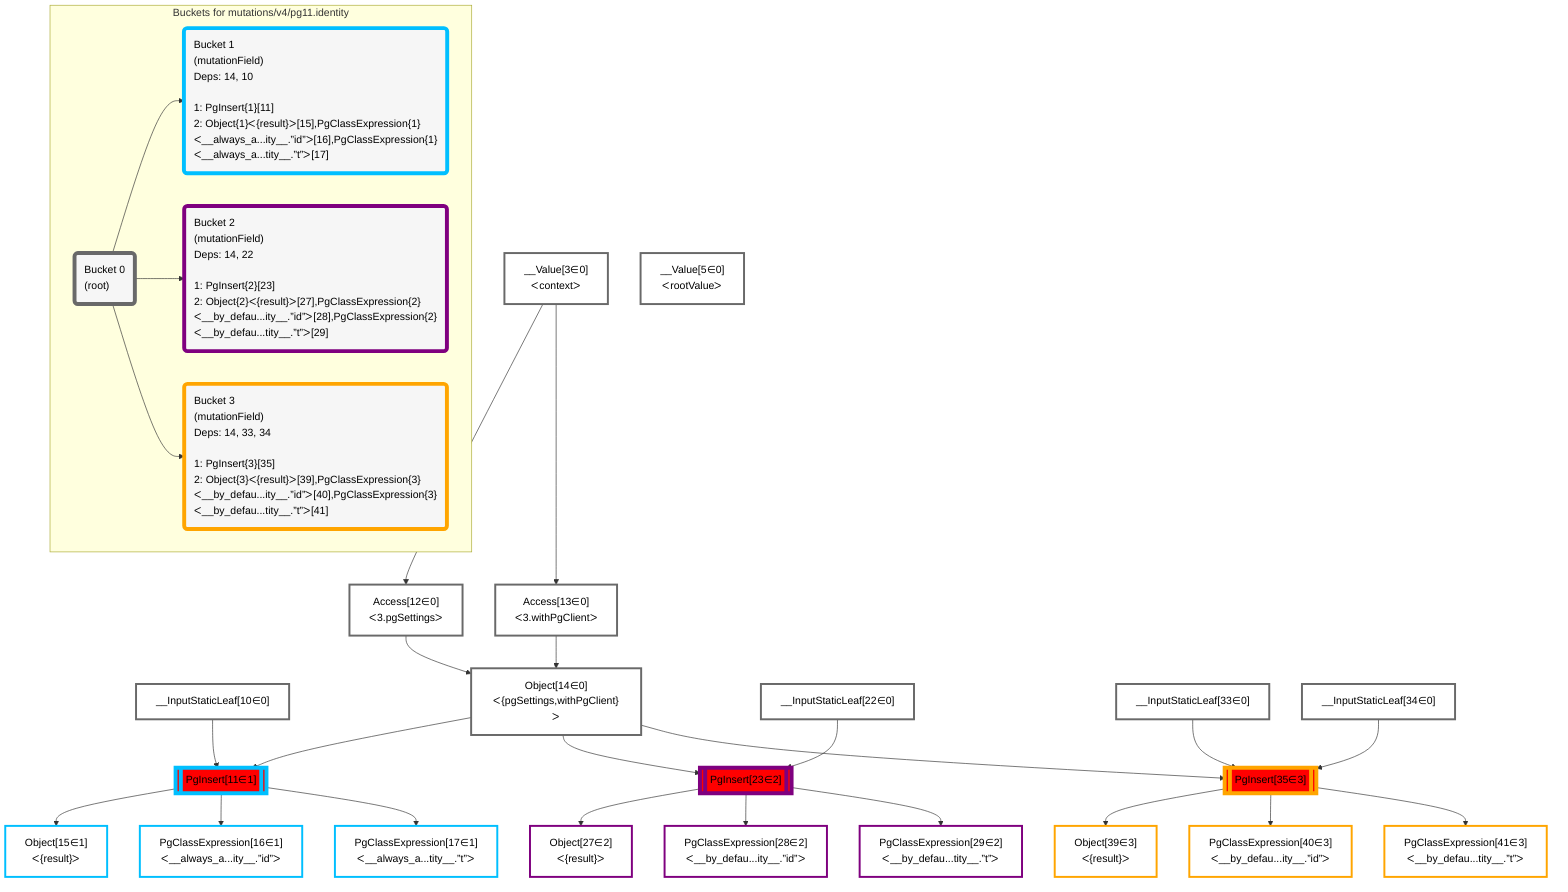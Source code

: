 graph TD
    classDef path fill:#eee,stroke:#000,color:#000
    classDef plan fill:#fff,stroke-width:3px,color:#000
    classDef itemplan fill:#fff,stroke-width:6px,color:#000
    classDef sideeffectplan fill:#f00,stroke-width:6px,color:#000
    classDef bucket fill:#f6f6f6,color:#000,stroke-width:6px,text-align:left


    %% define steps
    __Value3["__Value[3∈0]<br />ᐸcontextᐳ"]:::plan
    __Value5["__Value[5∈0]<br />ᐸrootValueᐳ"]:::plan
    __InputStaticLeaf10["__InputStaticLeaf[10∈0]"]:::plan
    Access12["Access[12∈0]<br />ᐸ3.pgSettingsᐳ"]:::plan
    Access13["Access[13∈0]<br />ᐸ3.withPgClientᐳ"]:::plan
    Object14["Object[14∈0]<br />ᐸ{pgSettings,withPgClient}ᐳ"]:::plan
    PgInsert11[["PgInsert[11∈1]"]]:::sideeffectplan
    Object15["Object[15∈1]<br />ᐸ{result}ᐳ"]:::plan
    PgClassExpression16["PgClassExpression[16∈1]<br />ᐸ__always_a...ity__.”id”ᐳ"]:::plan
    PgClassExpression17["PgClassExpression[17∈1]<br />ᐸ__always_a...tity__.”t”ᐳ"]:::plan
    __InputStaticLeaf22["__InputStaticLeaf[22∈0]"]:::plan
    PgInsert23[["PgInsert[23∈2]"]]:::sideeffectplan
    Object27["Object[27∈2]<br />ᐸ{result}ᐳ"]:::plan
    PgClassExpression28["PgClassExpression[28∈2]<br />ᐸ__by_defau...ity__.”id”ᐳ"]:::plan
    PgClassExpression29["PgClassExpression[29∈2]<br />ᐸ__by_defau...tity__.”t”ᐳ"]:::plan
    __InputStaticLeaf33["__InputStaticLeaf[33∈0]"]:::plan
    __InputStaticLeaf34["__InputStaticLeaf[34∈0]"]:::plan
    PgInsert35[["PgInsert[35∈3]"]]:::sideeffectplan
    Object39["Object[39∈3]<br />ᐸ{result}ᐳ"]:::plan
    PgClassExpression40["PgClassExpression[40∈3]<br />ᐸ__by_defau...ity__.”id”ᐳ"]:::plan
    PgClassExpression41["PgClassExpression[41∈3]<br />ᐸ__by_defau...tity__.”t”ᐳ"]:::plan

    %% plan dependencies
    __Value3 --> Access12
    __Value3 --> Access13
    Access12 & Access13 --> Object14
    Object14 & __InputStaticLeaf10 --> PgInsert11
    PgInsert11 --> Object15
    PgInsert11 --> PgClassExpression16
    PgInsert11 --> PgClassExpression17
    Object14 & __InputStaticLeaf22 --> PgInsert23
    PgInsert23 --> Object27
    PgInsert23 --> PgClassExpression28
    PgInsert23 --> PgClassExpression29
    Object14 & __InputStaticLeaf33 & __InputStaticLeaf34 --> PgInsert35
    PgInsert35 --> Object39
    PgInsert35 --> PgClassExpression40
    PgInsert35 --> PgClassExpression41

    subgraph "Buckets for mutations/v4/pg11.identity"
    Bucket0("Bucket 0<br />(root)"):::bucket
    classDef bucket0 stroke:#696969
    class Bucket0,__Value3,__Value5,__InputStaticLeaf10,Access12,Access13,Object14,__InputStaticLeaf22,__InputStaticLeaf33,__InputStaticLeaf34 bucket0
    Bucket1("Bucket 1<br />(mutationField)<br />Deps: 14, 10<br /><br />1: PgInsert{1}[11]<br />2: Object{1}ᐸ{result}ᐳ[15],PgClassExpression{1}ᐸ__always_a...ity__.”id”ᐳ[16],PgClassExpression{1}ᐸ__always_a...tity__.”t”ᐳ[17]"):::bucket
    classDef bucket1 stroke:#00bfff
    class Bucket1,PgInsert11,Object15,PgClassExpression16,PgClassExpression17 bucket1
    Bucket2("Bucket 2<br />(mutationField)<br />Deps: 14, 22<br /><br />1: PgInsert{2}[23]<br />2: Object{2}ᐸ{result}ᐳ[27],PgClassExpression{2}ᐸ__by_defau...ity__.”id”ᐳ[28],PgClassExpression{2}ᐸ__by_defau...tity__.”t”ᐳ[29]"):::bucket
    classDef bucket2 stroke:#7f007f
    class Bucket2,PgInsert23,Object27,PgClassExpression28,PgClassExpression29 bucket2
    Bucket3("Bucket 3<br />(mutationField)<br />Deps: 14, 33, 34<br /><br />1: PgInsert{3}[35]<br />2: Object{3}ᐸ{result}ᐳ[39],PgClassExpression{3}ᐸ__by_defau...ity__.”id”ᐳ[40],PgClassExpression{3}ᐸ__by_defau...tity__.”t”ᐳ[41]"):::bucket
    classDef bucket3 stroke:#ffa500
    class Bucket3,PgInsert35,Object39,PgClassExpression40,PgClassExpression41 bucket3
    Bucket0 --> Bucket1 & Bucket2 & Bucket3
    end